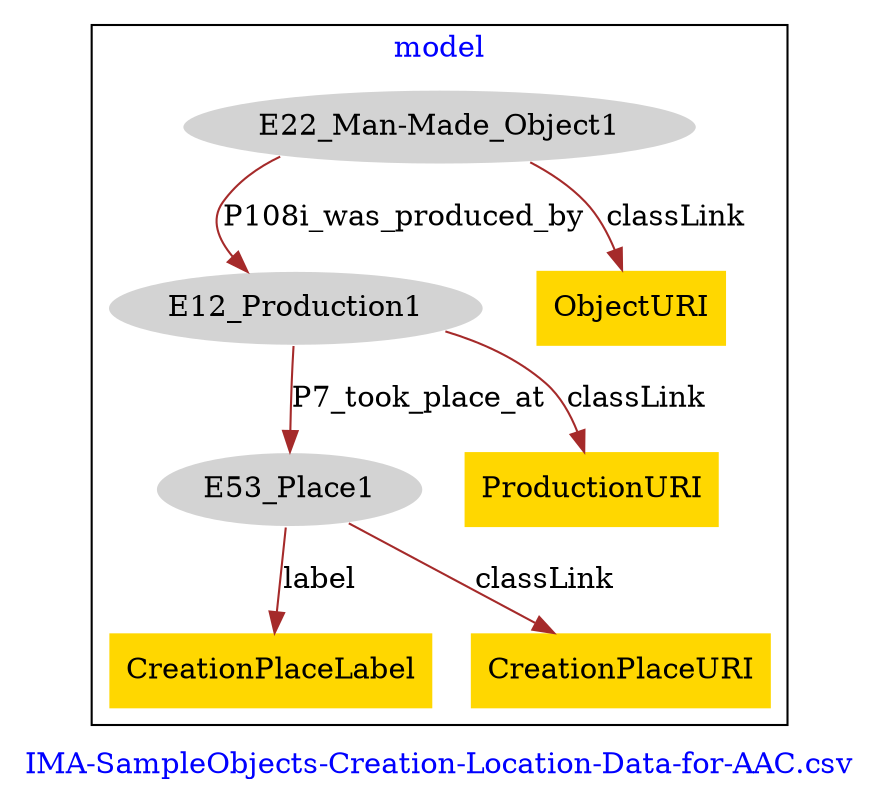 digraph n0 {
fontcolor="blue"
remincross="true"
label="IMA-SampleObjects-Creation-Location-Data-for-AAC.csv"
subgraph cluster {
label="model"
n2[style="filled",color="white",fillcolor="lightgray",label="E12_Production1"];
n3[style="filled",color="white",fillcolor="lightgray",label="E53_Place1"];
n4[style="filled",color="white",fillcolor="lightgray",label="E22_Man-Made_Object1"];
n5[shape="plaintext",style="filled",fillcolor="gold",label="ProductionURI"];
n6[shape="plaintext",style="filled",fillcolor="gold",label="ObjectURI"];
n7[shape="plaintext",style="filled",fillcolor="gold",label="CreationPlaceLabel"];
n8[shape="plaintext",style="filled",fillcolor="gold",label="CreationPlaceURI"];
}
n2 -> n3[color="brown",fontcolor="black",label="P7_took_place_at"]
n4 -> n2[color="brown",fontcolor="black",label="P108i_was_produced_by"]
n2 -> n5[color="brown",fontcolor="black",label="classLink"]
n4 -> n6[color="brown",fontcolor="black",label="classLink"]
n3 -> n7[color="brown",fontcolor="black",label="label"]
n3 -> n8[color="brown",fontcolor="black",label="classLink"]
}
